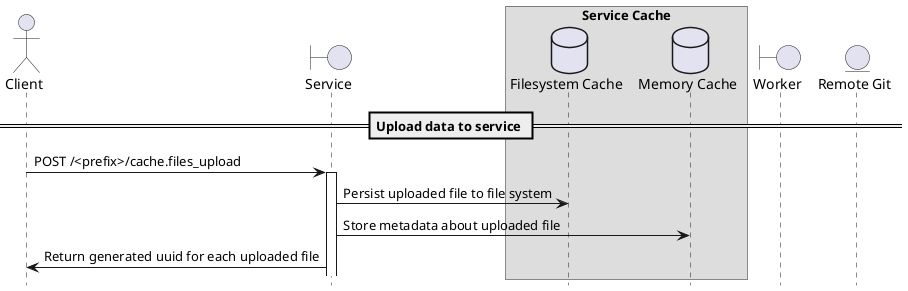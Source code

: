     @startuml
    hide footbox
    skinparam shadowing false

    actor Client
    boundary Service
    box "Service Cache"
        database "Filesystem Cache" as Filesystem
        database "Memory Cache" as Cache
    end box
    boundary Worker
    entity "Remote Git" as Git

    == Upload data to service ==
    Client->Service: POST /<prefix>/cache.files_upload
    activate Service
    Service->Filesystem: Persist uploaded file to file system
    Service->Cache: Store metadata about uploaded file
    Service->Client: Return generated uuid for each uploaded file

    @enduml
